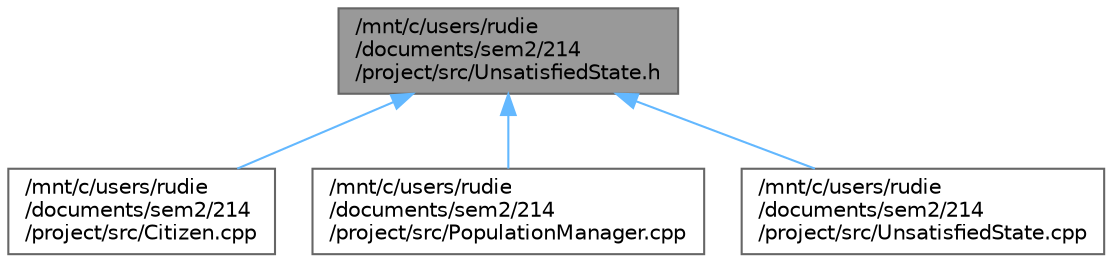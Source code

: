 digraph "/mnt/c/users/rudie/documents/sem2/214/project/src/UnsatisfiedState.h"
{
 // LATEX_PDF_SIZE
  bgcolor="transparent";
  edge [fontname=Helvetica,fontsize=10,labelfontname=Helvetica,labelfontsize=10];
  node [fontname=Helvetica,fontsize=10,shape=box,height=0.2,width=0.4];
  Node1 [id="Node000001",label="/mnt/c/users/rudie\l/documents/sem2/214\l/project/src/UnsatisfiedState.h",height=0.2,width=0.4,color="gray40", fillcolor="grey60", style="filled", fontcolor="black",tooltip="Declaration of the UnsatisfiedState class."];
  Node1 -> Node2 [id="edge1_Node000001_Node000002",dir="back",color="steelblue1",style="solid",tooltip=" "];
  Node2 [id="Node000002",label="/mnt/c/users/rudie\l/documents/sem2/214\l/project/src/Citizen.cpp",height=0.2,width=0.4,color="grey40", fillcolor="white", style="filled",URL="$Citizen_8cpp.html",tooltip="Implementation of the Citizen class."];
  Node1 -> Node3 [id="edge2_Node000001_Node000003",dir="back",color="steelblue1",style="solid",tooltip=" "];
  Node3 [id="Node000003",label="/mnt/c/users/rudie\l/documents/sem2/214\l/project/src/PopulationManager.cpp",height=0.2,width=0.4,color="grey40", fillcolor="white", style="filled",URL="$PopulationManager_8cpp.html",tooltip="Implementation of the PopulationManager class."];
  Node1 -> Node4 [id="edge3_Node000001_Node000004",dir="back",color="steelblue1",style="solid",tooltip=" "];
  Node4 [id="Node000004",label="/mnt/c/users/rudie\l/documents/sem2/214\l/project/src/UnsatisfiedState.cpp",height=0.2,width=0.4,color="grey40", fillcolor="white", style="filled",URL="$UnsatisfiedState_8cpp.html",tooltip="Implementation of the UnsatisfiedState class."];
}
